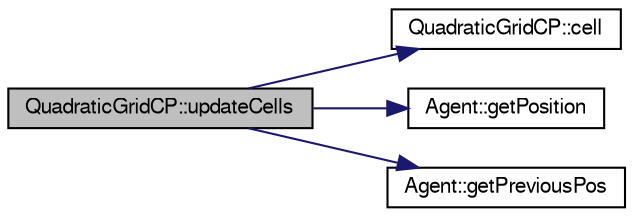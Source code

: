 digraph "QuadraticGridCP::updateCells"
{
  edge [fontname="FreeSans",fontsize="10",labelfontname="FreeSans",labelfontsize="10"];
  node [fontname="FreeSans",fontsize="10",shape=record];
  rankdir="LR";
  Node1 [label="QuadraticGridCP::updateCells",height=0.2,width=0.4,color="black", fillcolor="grey75", style="filled" fontcolor="black"];
  Node1 -> Node2 [color="midnightblue",fontsize="10",style="solid",fontname="FreeSans"];
  Node2 [label="QuadraticGridCP::cell",height=0.2,width=0.4,color="black", fillcolor="white", style="filled",URL="$class_quadratic_grid_c_p.html#a6d922e64d9870d9dcb8323d143fb2d8d",tooltip="Calculates the index of the corresponding cell from a position. "];
  Node1 -> Node3 [color="midnightblue",fontsize="10",style="solid",fontname="FreeSans"];
  Node3 [label="Agent::getPosition",height=0.2,width=0.4,color="black", fillcolor="white", style="filled",URL="$class_agent.html#a00178e547698aefa61a5644727d1ab39"];
  Node1 -> Node4 [color="midnightblue",fontsize="10",style="solid",fontname="FreeSans"];
  Node4 [label="Agent::getPreviousPos",height=0.2,width=0.4,color="black", fillcolor="white", style="filled",URL="$class_agent.html#ac3479c22d620e757cf4f8f41d0465cf6"];
}
